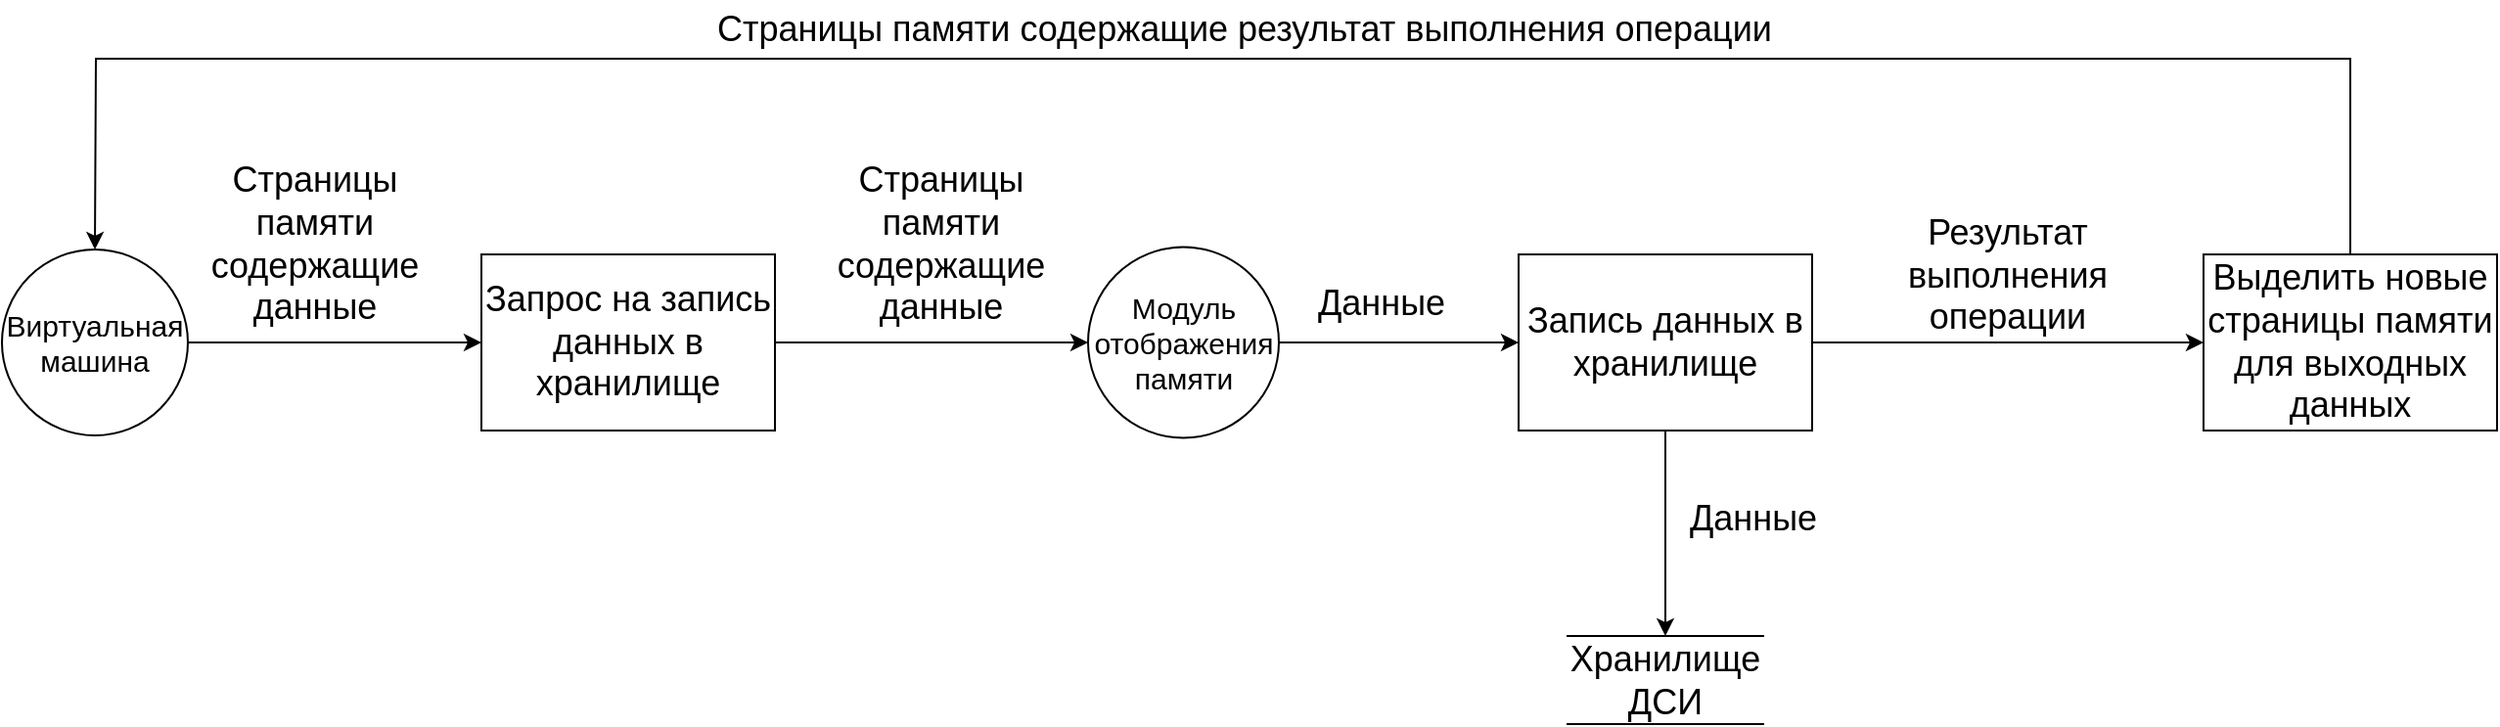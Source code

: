 <mxfile version="24.5.4" type="device">
  <diagram name="Page-1" id="pBYU73D_1HV7YgoVwspF">
    <mxGraphModel dx="1364" dy="795" grid="1" gridSize="10" guides="1" tooltips="1" connect="1" arrows="1" fold="1" page="1" pageScale="1" pageWidth="850" pageHeight="1100" math="0" shadow="0">
      <root>
        <mxCell id="0" />
        <mxCell id="1" parent="0" />
        <mxCell id="PdRIgPCuu8prFo5BbRnn-7" value="&lt;font style=&quot;font-size: 18px;&quot;&gt;Запрос на запись данных в хранилище&lt;/font&gt;" style="html=1;dashed=0;whiteSpace=wrap;" parent="1" vertex="1">
          <mxGeometry x="500" y="340" width="150" height="90" as="geometry" />
        </mxCell>
        <mxCell id="PdRIgPCuu8prFo5BbRnn-9" value="&lt;font style=&quot;font-size: 15px;&quot;&gt;Виртуальная машина&lt;/font&gt;" style="shape=ellipse;html=1;dashed=0;whiteSpace=wrap;aspect=fixed;perimeter=ellipsePerimeter;" parent="1" vertex="1">
          <mxGeometry x="255" y="337.5" width="95" height="95" as="geometry" />
        </mxCell>
        <mxCell id="PdRIgPCuu8prFo5BbRnn-10" value="&lt;font style=&quot;font-size: 18px;&quot;&gt;Хранилище ДСИ&lt;/font&gt;" style="html=1;dashed=0;whiteSpace=wrap;shape=partialRectangle;right=0;left=0;" parent="1" vertex="1">
          <mxGeometry x="1055" y="535" width="100" height="45" as="geometry" />
        </mxCell>
        <mxCell id="PdRIgPCuu8prFo5BbRnn-11" value="" style="endArrow=classic;html=1;rounded=0;exitX=1;exitY=0.5;exitDx=0;exitDy=0;entryX=0;entryY=0.5;entryDx=0;entryDy=0;" parent="1" source="PdRIgPCuu8prFo5BbRnn-9" target="PdRIgPCuu8prFo5BbRnn-7" edge="1">
          <mxGeometry width="50" height="50" relative="1" as="geometry">
            <mxPoint x="450" y="450" as="sourcePoint" />
            <mxPoint x="500" y="400" as="targetPoint" />
          </mxGeometry>
        </mxCell>
        <mxCell id="PdRIgPCuu8prFo5BbRnn-12" value="&lt;font style=&quot;font-size: 15px;&quot;&gt;Модуль&lt;br&gt;отображения памяти&lt;/font&gt;" style="shape=ellipse;html=1;dashed=0;whiteSpace=wrap;aspect=fixed;perimeter=ellipsePerimeter;" parent="1" vertex="1">
          <mxGeometry x="810" y="336.25" width="97.5" height="97.5" as="geometry" />
        </mxCell>
        <mxCell id="PdRIgPCuu8prFo5BbRnn-13" value="" style="endArrow=classic;html=1;rounded=0;exitX=1;exitY=0.5;exitDx=0;exitDy=0;entryX=0;entryY=0.5;entryDx=0;entryDy=0;" parent="1" source="PdRIgPCuu8prFo5BbRnn-7" target="PdRIgPCuu8prFo5BbRnn-12" edge="1">
          <mxGeometry width="50" height="50" relative="1" as="geometry">
            <mxPoint x="610" y="460" as="sourcePoint" />
            <mxPoint x="660" y="410" as="targetPoint" />
          </mxGeometry>
        </mxCell>
        <mxCell id="PdRIgPCuu8prFo5BbRnn-14" value="&lt;font style=&quot;font-size: 18px;&quot;&gt;Страницы памяти содержащие данные&lt;/font&gt;" style="text;html=1;align=center;verticalAlign=middle;whiteSpace=wrap;rounded=0;" parent="1" vertex="1">
          <mxGeometry x="350" y="320" width="130" height="30" as="geometry" />
        </mxCell>
        <mxCell id="PdRIgPCuu8prFo5BbRnn-16" value="&lt;font style=&quot;font-size: 18px;&quot;&gt;Запись данных в хранилище&lt;/font&gt;" style="html=1;dashed=0;whiteSpace=wrap;" parent="1" vertex="1">
          <mxGeometry x="1030" y="340" width="150" height="90" as="geometry" />
        </mxCell>
        <mxCell id="PdRIgPCuu8prFo5BbRnn-17" value="" style="endArrow=classic;html=1;rounded=0;exitX=0.5;exitY=1;exitDx=0;exitDy=0;entryX=0.5;entryY=0;entryDx=0;entryDy=0;" parent="1" source="PdRIgPCuu8prFo5BbRnn-16" target="PdRIgPCuu8prFo5BbRnn-10" edge="1">
          <mxGeometry width="50" height="50" relative="1" as="geometry">
            <mxPoint x="880" y="530" as="sourcePoint" />
            <mxPoint x="930" y="480" as="targetPoint" />
          </mxGeometry>
        </mxCell>
        <mxCell id="PdRIgPCuu8prFo5BbRnn-18" value="&lt;font style=&quot;font-size: 18px;&quot;&gt;Данные&lt;/font&gt;" style="text;html=1;align=center;verticalAlign=middle;whiteSpace=wrap;rounded=0;" parent="1" vertex="1">
          <mxGeometry x="1120" y="460" width="60" height="30" as="geometry" />
        </mxCell>
        <mxCell id="PdRIgPCuu8prFo5BbRnn-20" value="" style="endArrow=classic;html=1;rounded=0;exitX=1;exitY=0.5;exitDx=0;exitDy=0;entryX=0;entryY=0.5;entryDx=0;entryDy=0;" parent="1" source="PdRIgPCuu8prFo5BbRnn-12" target="PdRIgPCuu8prFo5BbRnn-16" edge="1">
          <mxGeometry width="50" height="50" relative="1" as="geometry">
            <mxPoint x="850" y="420" as="sourcePoint" />
            <mxPoint x="900" y="370" as="targetPoint" />
          </mxGeometry>
        </mxCell>
        <mxCell id="PdRIgPCuu8prFo5BbRnn-21" value="&lt;font style=&quot;font-size: 18px;&quot;&gt;Данные&lt;/font&gt;" style="text;html=1;align=center;verticalAlign=middle;whiteSpace=wrap;rounded=0;" parent="1" vertex="1">
          <mxGeometry x="930" y="350" width="60" height="30" as="geometry" />
        </mxCell>
        <mxCell id="PdRIgPCuu8prFo5BbRnn-22" value="" style="endArrow=classic;html=1;rounded=0;exitX=1;exitY=0.5;exitDx=0;exitDy=0;entryX=0;entryY=0.5;entryDx=0;entryDy=0;" parent="1" source="PdRIgPCuu8prFo5BbRnn-16" target="PdRIgPCuu8prFo5BbRnn-23" edge="1">
          <mxGeometry width="50" height="50" relative="1" as="geometry">
            <mxPoint x="850" y="420" as="sourcePoint" />
            <mxPoint x="1323.333" y="385" as="targetPoint" />
          </mxGeometry>
        </mxCell>
        <mxCell id="PdRIgPCuu8prFo5BbRnn-23" value="&lt;font style=&quot;font-size: 18px;&quot;&gt;Выделить новые страницы памяти для выходных данных&lt;/font&gt;" style="html=1;dashed=0;whiteSpace=wrap;" parent="1" vertex="1">
          <mxGeometry x="1380" y="340" width="150" height="90" as="geometry" />
        </mxCell>
        <mxCell id="PdRIgPCuu8prFo5BbRnn-24" value="&lt;font style=&quot;font-size: 18px;&quot;&gt;Результат выполнения операции&lt;/font&gt;" style="text;html=1;align=center;verticalAlign=middle;whiteSpace=wrap;rounded=0;" parent="1" vertex="1">
          <mxGeometry x="1190" y="336.25" width="180" height="30" as="geometry" />
        </mxCell>
        <mxCell id="PdRIgPCuu8prFo5BbRnn-25" value="" style="endArrow=classic;html=1;rounded=0;exitX=0.5;exitY=0;exitDx=0;exitDy=0;entryX=0.5;entryY=0;entryDx=0;entryDy=0;" parent="1" source="PdRIgPCuu8prFo5BbRnn-23" target="PdRIgPCuu8prFo5BbRnn-9" edge="1">
          <mxGeometry width="50" height="50" relative="1" as="geometry">
            <mxPoint x="1560" y="385" as="sourcePoint" />
            <mxPoint x="400" y="240" as="targetPoint" />
            <Array as="points">
              <mxPoint x="1455" y="240" />
              <mxPoint x="960" y="240" />
              <mxPoint x="303" y="240" />
            </Array>
          </mxGeometry>
        </mxCell>
        <mxCell id="PdRIgPCuu8prFo5BbRnn-28" value="&lt;font style=&quot;font-size: 18px;&quot;&gt;Страницы памяти содержащие результат выполнения операции&lt;/font&gt;" style="text;html=1;align=center;verticalAlign=middle;whiteSpace=wrap;rounded=0;" parent="1" vertex="1">
          <mxGeometry x="610" y="210" width="560" height="30" as="geometry" />
        </mxCell>
        <mxCell id="PdRIgPCuu8prFo5BbRnn-29" value="&lt;font style=&quot;font-size: 18px;&quot;&gt;Страницы памяти содержащие данные&lt;/font&gt;" style="text;html=1;align=center;verticalAlign=middle;whiteSpace=wrap;rounded=0;" parent="1" vertex="1">
          <mxGeometry x="670" y="320" width="130" height="30" as="geometry" />
        </mxCell>
      </root>
    </mxGraphModel>
  </diagram>
</mxfile>
